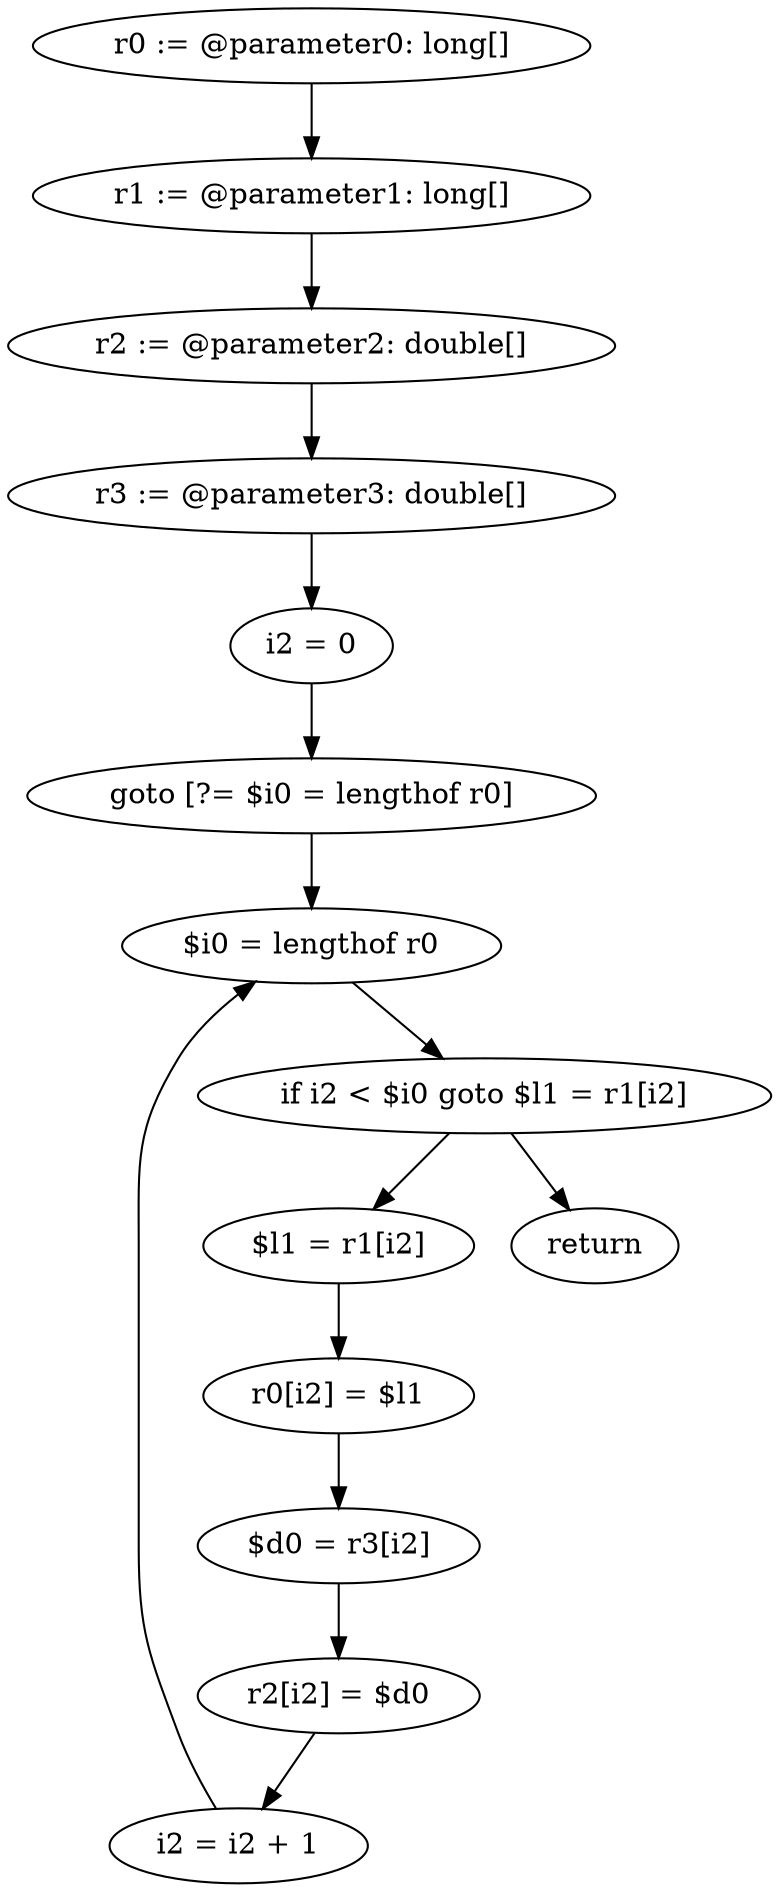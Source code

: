 digraph "unitGraph" {
    "r0 := @parameter0: long[]"
    "r1 := @parameter1: long[]"
    "r2 := @parameter2: double[]"
    "r3 := @parameter3: double[]"
    "i2 = 0"
    "goto [?= $i0 = lengthof r0]"
    "$l1 = r1[i2]"
    "r0[i2] = $l1"
    "$d0 = r3[i2]"
    "r2[i2] = $d0"
    "i2 = i2 + 1"
    "$i0 = lengthof r0"
    "if i2 < $i0 goto $l1 = r1[i2]"
    "return"
    "r0 := @parameter0: long[]"->"r1 := @parameter1: long[]";
    "r1 := @parameter1: long[]"->"r2 := @parameter2: double[]";
    "r2 := @parameter2: double[]"->"r3 := @parameter3: double[]";
    "r3 := @parameter3: double[]"->"i2 = 0";
    "i2 = 0"->"goto [?= $i0 = lengthof r0]";
    "goto [?= $i0 = lengthof r0]"->"$i0 = lengthof r0";
    "$l1 = r1[i2]"->"r0[i2] = $l1";
    "r0[i2] = $l1"->"$d0 = r3[i2]";
    "$d0 = r3[i2]"->"r2[i2] = $d0";
    "r2[i2] = $d0"->"i2 = i2 + 1";
    "i2 = i2 + 1"->"$i0 = lengthof r0";
    "$i0 = lengthof r0"->"if i2 < $i0 goto $l1 = r1[i2]";
    "if i2 < $i0 goto $l1 = r1[i2]"->"return";
    "if i2 < $i0 goto $l1 = r1[i2]"->"$l1 = r1[i2]";
}
